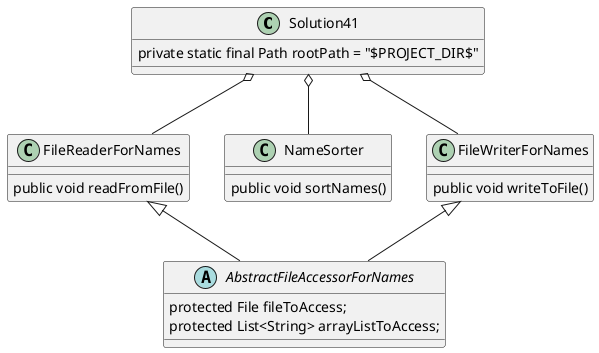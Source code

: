 @startuml
Solution41 o-- FileReaderForNames
Solution41 o-- NameSorter
Solution41 o-- FileWriterForNames
FileReaderForNames <|-- AbstractFileAccessorForNames
FileWriterForNames <|-- AbstractFileAccessorForNames
class Solution41 {
    private static final Path rootPath = "$PROJECT_DIR$"
}

abstract class AbstractFileAccessorForNames {
    protected File fileToAccess;
    protected List<String> arrayListToAccess;
}

class FileReaderForNames {
    public void readFromFile()
}

class NameSorter {
    public void sortNames()
}

class FileWriterForNames {
    public void writeToFile()
}
@enduml